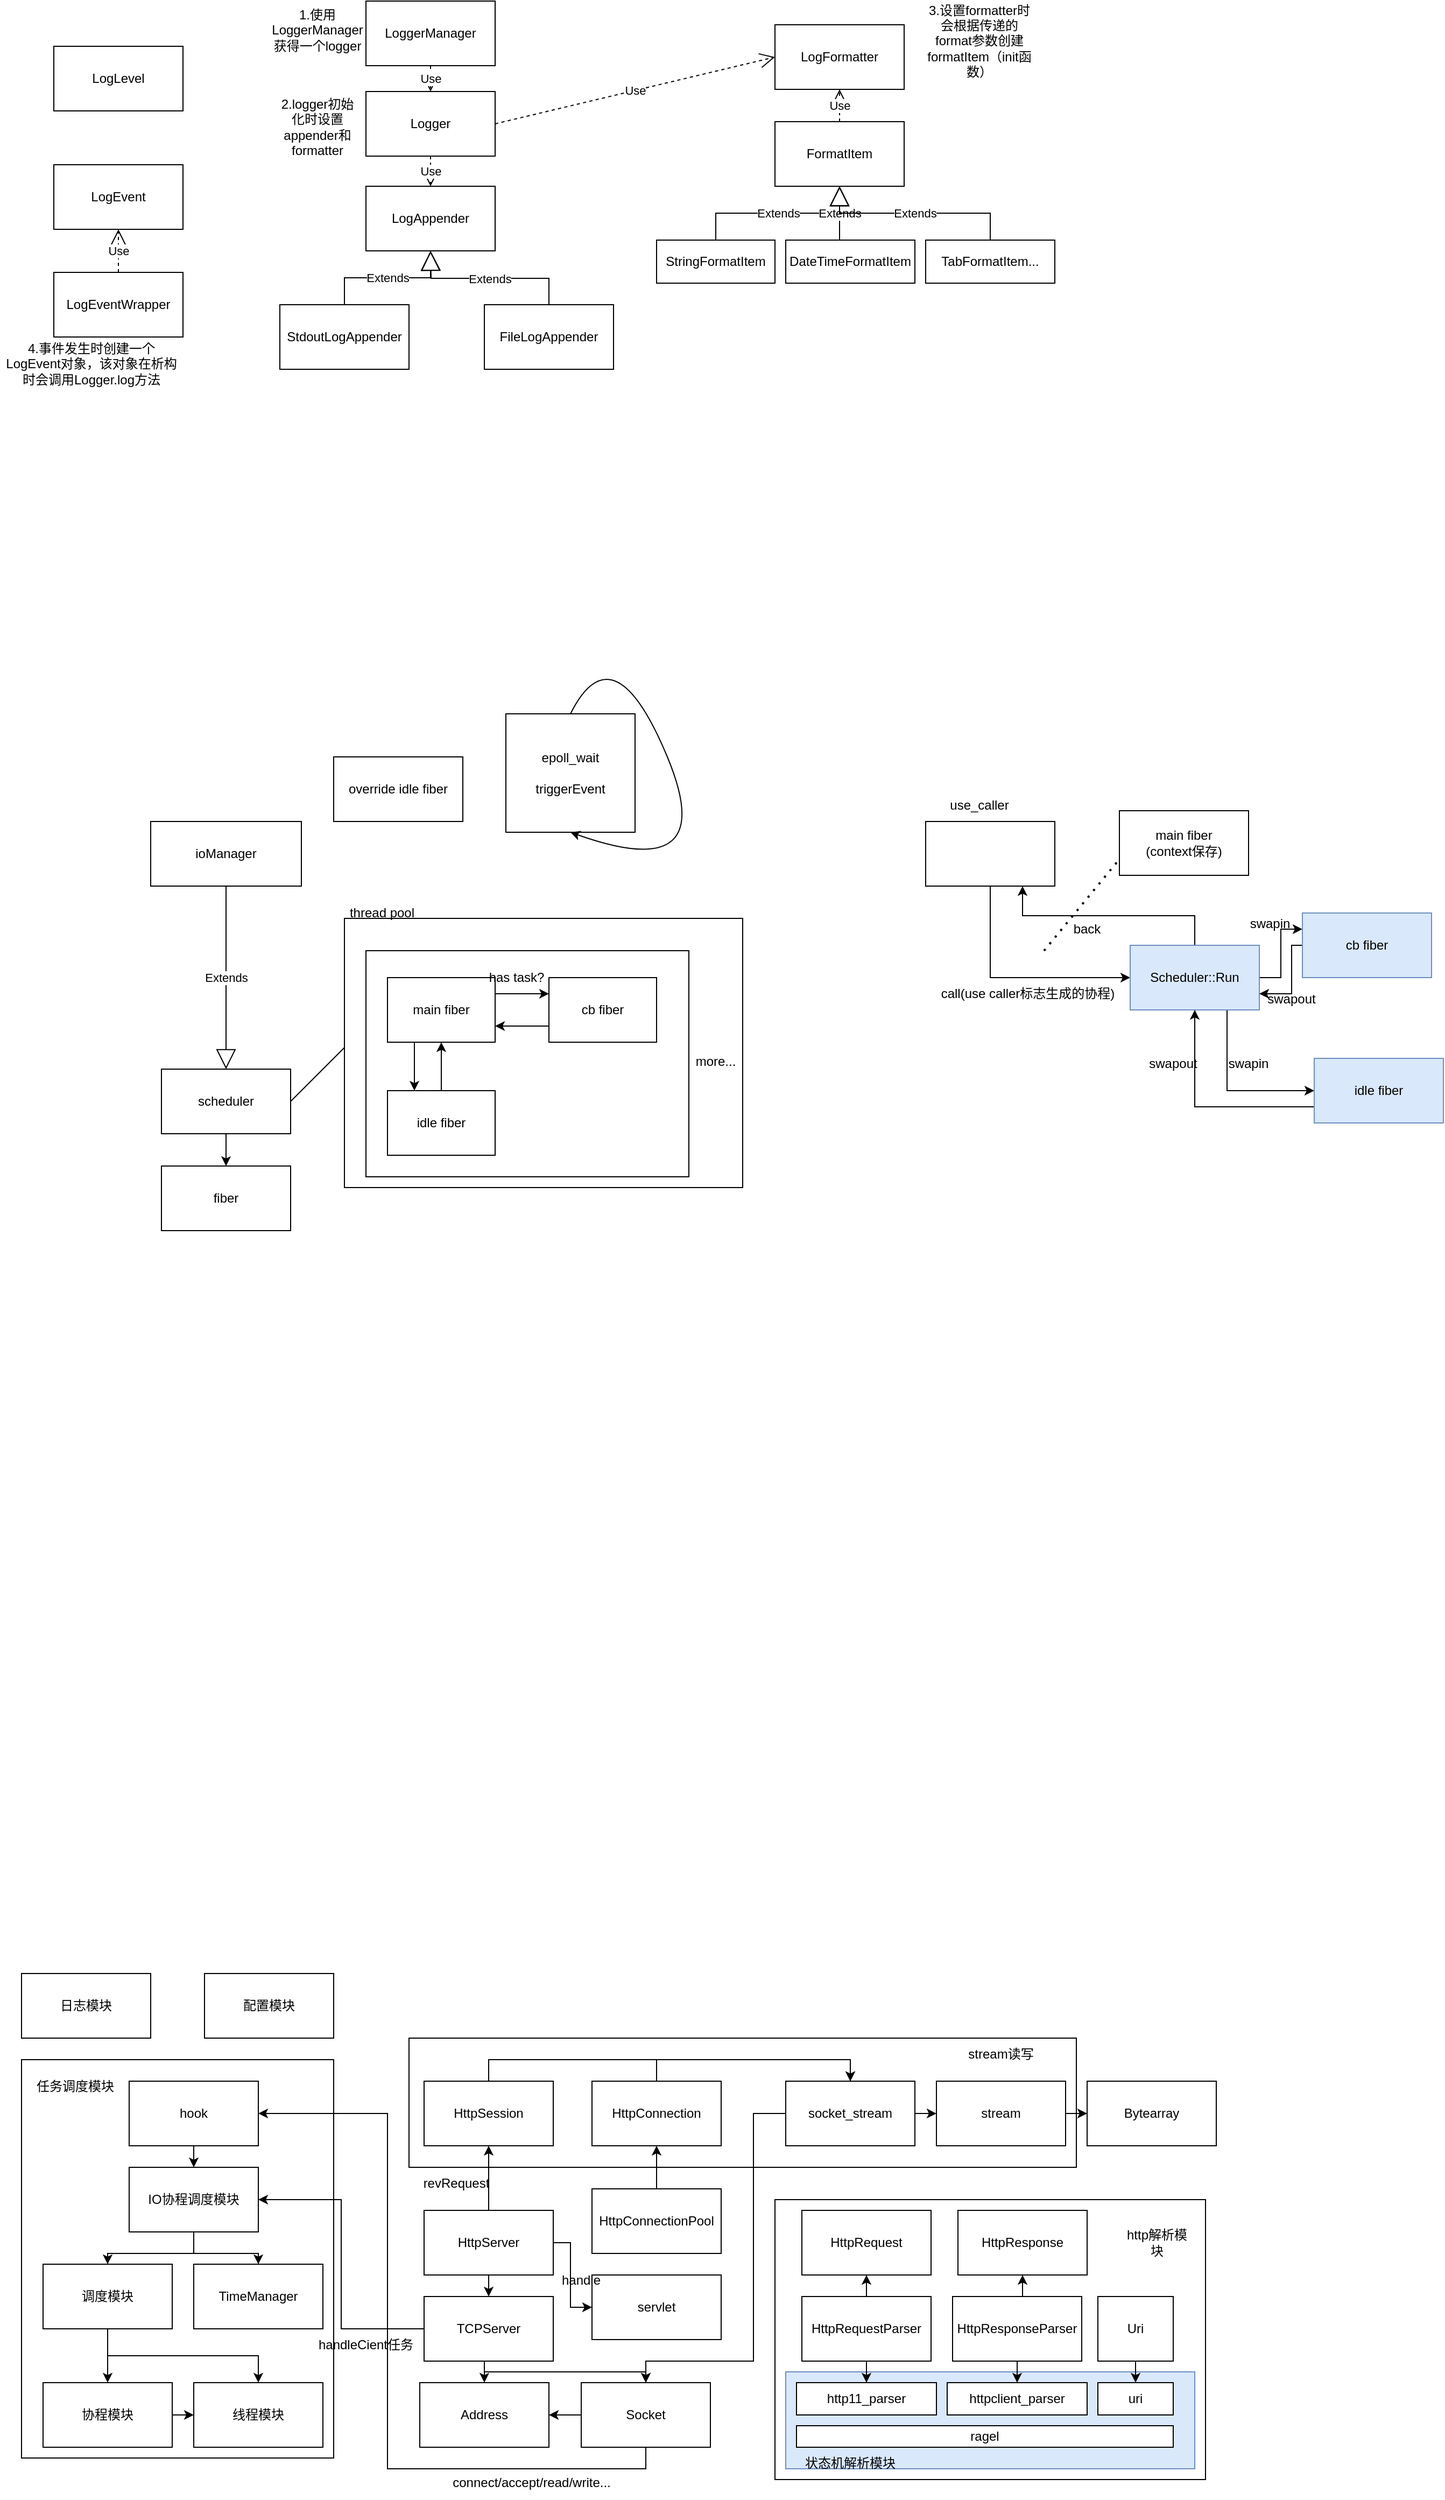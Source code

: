 <mxfile version="24.0.7" type="github">
  <diagram name="第 1 页" id="zA73b5mzPIkbRHoxlWGf">
    <mxGraphModel dx="1195" dy="643" grid="1" gridSize="10" guides="1" tooltips="1" connect="1" arrows="1" fold="1" page="1" pageScale="1" pageWidth="827" pageHeight="1169" math="0" shadow="0">
      <root>
        <mxCell id="0" />
        <mxCell id="1" parent="0" />
        <mxCell id="irQvSY6BKy0pe55uh85c-75" value="" style="rounded=0;whiteSpace=wrap;html=1;" vertex="1" parent="1">
          <mxGeometry x="400" y="1910" width="620" height="120" as="geometry" />
        </mxCell>
        <mxCell id="irQvSY6BKy0pe55uh85c-72" value="" style="rounded=0;whiteSpace=wrap;html=1;" vertex="1" parent="1">
          <mxGeometry x="740" y="2060" width="400" height="260" as="geometry" />
        </mxCell>
        <mxCell id="irQvSY6BKy0pe55uh85c-41" value="" style="rounded=0;whiteSpace=wrap;html=1;fillColor=#dae8fc;strokeColor=#6c8ebf;" vertex="1" parent="1">
          <mxGeometry x="750" y="2220" width="380" height="90" as="geometry" />
        </mxCell>
        <mxCell id="irQvSY6BKy0pe55uh85c-35" value="" style="rounded=0;whiteSpace=wrap;html=1;" vertex="1" parent="1">
          <mxGeometry x="40" y="1930" width="290" height="370" as="geometry" />
        </mxCell>
        <mxCell id="esbTOw2XiDLr5rkifYrj-1" value="LogLevel" style="rounded=0;whiteSpace=wrap;html=1;" parent="1" vertex="1">
          <mxGeometry x="70" y="60" width="120" height="60" as="geometry" />
        </mxCell>
        <mxCell id="esbTOw2XiDLr5rkifYrj-2" value="Logger" style="rounded=0;whiteSpace=wrap;html=1;" parent="1" vertex="1">
          <mxGeometry x="360" y="102" width="120" height="60" as="geometry" />
        </mxCell>
        <mxCell id="esbTOw2XiDLr5rkifYrj-3" value="LogEvent" style="rounded=0;whiteSpace=wrap;html=1;" parent="1" vertex="1">
          <mxGeometry x="70" y="170" width="120" height="60" as="geometry" />
        </mxCell>
        <mxCell id="esbTOw2XiDLr5rkifYrj-4" value="LogEventWrapper" style="rounded=0;whiteSpace=wrap;html=1;" parent="1" vertex="1">
          <mxGeometry x="70" y="270" width="120" height="60" as="geometry" />
        </mxCell>
        <mxCell id="esbTOw2XiDLr5rkifYrj-5" value="LogFormatter" style="rounded=0;whiteSpace=wrap;html=1;" parent="1" vertex="1">
          <mxGeometry x="740" y="40" width="120" height="60" as="geometry" />
        </mxCell>
        <mxCell id="esbTOw2XiDLr5rkifYrj-6" value="FormatItem" style="rounded=0;whiteSpace=wrap;html=1;" parent="1" vertex="1">
          <mxGeometry x="740" y="130" width="120" height="60" as="geometry" />
        </mxCell>
        <mxCell id="esbTOw2XiDLr5rkifYrj-7" value="LogAppender" style="rounded=0;whiteSpace=wrap;html=1;" parent="1" vertex="1">
          <mxGeometry x="360" y="190" width="120" height="60" as="geometry" />
        </mxCell>
        <mxCell id="esbTOw2XiDLr5rkifYrj-8" value="StdoutLogAppender" style="rounded=0;whiteSpace=wrap;html=1;" parent="1" vertex="1">
          <mxGeometry x="280" y="300" width="120" height="60" as="geometry" />
        </mxCell>
        <mxCell id="esbTOw2XiDLr5rkifYrj-9" value="FileLogAppender" style="rounded=0;whiteSpace=wrap;html=1;" parent="1" vertex="1">
          <mxGeometry x="470" y="300" width="120" height="60" as="geometry" />
        </mxCell>
        <mxCell id="esbTOw2XiDLr5rkifYrj-11" value="Extends" style="endArrow=block;endSize=16;endFill=0;html=1;rounded=0;entryX=0.5;entryY=1;entryDx=0;entryDy=0;exitX=0.5;exitY=0;exitDx=0;exitDy=0;edgeStyle=orthogonalEdgeStyle;" parent="1" source="esbTOw2XiDLr5rkifYrj-8" target="esbTOw2XiDLr5rkifYrj-7" edge="1">
          <mxGeometry width="160" relative="1" as="geometry">
            <mxPoint x="300" y="540" as="sourcePoint" />
            <mxPoint x="460" y="540" as="targetPoint" />
          </mxGeometry>
        </mxCell>
        <mxCell id="esbTOw2XiDLr5rkifYrj-13" value="Extends" style="endArrow=block;endSize=16;endFill=0;html=1;rounded=0;exitX=0.5;exitY=0;exitDx=0;exitDy=0;edgeStyle=orthogonalEdgeStyle;" parent="1" source="esbTOw2XiDLr5rkifYrj-9" edge="1">
          <mxGeometry width="160" relative="1" as="geometry">
            <mxPoint x="370" y="410" as="sourcePoint" />
            <mxPoint x="420" y="250" as="targetPoint" />
          </mxGeometry>
        </mxCell>
        <mxCell id="esbTOw2XiDLr5rkifYrj-14" value="LoggerManager" style="rounded=0;whiteSpace=wrap;html=1;" parent="1" vertex="1">
          <mxGeometry x="360" y="18" width="120" height="60" as="geometry" />
        </mxCell>
        <mxCell id="esbTOw2XiDLr5rkifYrj-15" value="Use" style="endArrow=open;endSize=12;dashed=1;html=1;rounded=0;entryX=0.5;entryY=0;entryDx=0;entryDy=0;exitX=0.5;exitY=1;exitDx=0;exitDy=0;" parent="1" source="esbTOw2XiDLr5rkifYrj-14" target="esbTOw2XiDLr5rkifYrj-2" edge="1">
          <mxGeometry width="160" relative="1" as="geometry">
            <mxPoint x="390" y="242" as="sourcePoint" />
            <mxPoint x="550" y="242" as="targetPoint" />
          </mxGeometry>
        </mxCell>
        <mxCell id="esbTOw2XiDLr5rkifYrj-16" value="Use" style="endArrow=open;endSize=12;dashed=1;html=1;rounded=0;entryX=0.5;entryY=1;entryDx=0;entryDy=0;exitX=0.5;exitY=0;exitDx=0;exitDy=0;" parent="1" source="esbTOw2XiDLr5rkifYrj-4" target="esbTOw2XiDLr5rkifYrj-3" edge="1">
          <mxGeometry width="160" relative="1" as="geometry">
            <mxPoint x="230" y="270" as="sourcePoint" />
            <mxPoint x="230" y="230" as="targetPoint" />
          </mxGeometry>
        </mxCell>
        <mxCell id="esbTOw2XiDLr5rkifYrj-18" value="Use" style="endArrow=open;endSize=12;dashed=1;html=1;rounded=0;entryX=0.5;entryY=1;entryDx=0;entryDy=0;exitX=0.5;exitY=0;exitDx=0;exitDy=0;" parent="1" source="esbTOw2XiDLr5rkifYrj-6" target="esbTOw2XiDLr5rkifYrj-5" edge="1">
          <mxGeometry width="160" relative="1" as="geometry">
            <mxPoint x="900" y="120" as="sourcePoint" />
            <mxPoint x="1060" y="120" as="targetPoint" />
          </mxGeometry>
        </mxCell>
        <mxCell id="esbTOw2XiDLr5rkifYrj-19" value="StringFormatItem" style="rounded=0;whiteSpace=wrap;html=1;" parent="1" vertex="1">
          <mxGeometry x="630" y="240" width="110" height="40" as="geometry" />
        </mxCell>
        <mxCell id="esbTOw2XiDLr5rkifYrj-20" value="DateTimeFormatItem" style="rounded=0;whiteSpace=wrap;html=1;" parent="1" vertex="1">
          <mxGeometry x="750" y="240" width="120" height="40" as="geometry" />
        </mxCell>
        <mxCell id="esbTOw2XiDLr5rkifYrj-21" value="TabFormatItem..." style="rounded=0;whiteSpace=wrap;html=1;" parent="1" vertex="1">
          <mxGeometry x="880" y="240" width="120" height="40" as="geometry" />
        </mxCell>
        <mxCell id="esbTOw2XiDLr5rkifYrj-22" value="Extends" style="endArrow=block;endSize=16;endFill=0;html=1;rounded=0;entryX=0.5;entryY=1;entryDx=0;entryDy=0;exitX=0.5;exitY=0;exitDx=0;exitDy=0;edgeStyle=orthogonalEdgeStyle;" parent="1" source="esbTOw2XiDLr5rkifYrj-19" target="esbTOw2XiDLr5rkifYrj-6" edge="1">
          <mxGeometry width="160" relative="1" as="geometry">
            <mxPoint x="710" y="330" as="sourcePoint" />
            <mxPoint x="870" y="330" as="targetPoint" />
          </mxGeometry>
        </mxCell>
        <mxCell id="esbTOw2XiDLr5rkifYrj-23" value="Extends" style="endArrow=block;endSize=16;endFill=0;html=1;rounded=0;entryX=0.5;entryY=1;entryDx=0;entryDy=0;" parent="1" target="esbTOw2XiDLr5rkifYrj-6" edge="1">
          <mxGeometry width="160" relative="1" as="geometry">
            <mxPoint x="800" y="240" as="sourcePoint" />
            <mxPoint x="870" y="340" as="targetPoint" />
          </mxGeometry>
        </mxCell>
        <mxCell id="esbTOw2XiDLr5rkifYrj-24" value="Extends" style="endArrow=block;endSize=16;endFill=0;html=1;rounded=0;entryX=0.5;entryY=1;entryDx=0;entryDy=0;exitX=0.5;exitY=0;exitDx=0;exitDy=0;edgeStyle=orthogonalEdgeStyle;" parent="1" source="esbTOw2XiDLr5rkifYrj-21" target="esbTOw2XiDLr5rkifYrj-6" edge="1">
          <mxGeometry width="160" relative="1" as="geometry">
            <mxPoint x="870" y="480" as="sourcePoint" />
            <mxPoint x="960" y="340" as="targetPoint" />
          </mxGeometry>
        </mxCell>
        <mxCell id="esbTOw2XiDLr5rkifYrj-27" value="Use" style="endArrow=open;endSize=12;dashed=1;html=1;rounded=0;exitX=1;exitY=0.5;exitDx=0;exitDy=0;entryX=0;entryY=0.5;entryDx=0;entryDy=0;" parent="1" source="esbTOw2XiDLr5rkifYrj-2" target="esbTOw2XiDLr5rkifYrj-5" edge="1">
          <mxGeometry width="160" relative="1" as="geometry">
            <mxPoint x="530" y="80" as="sourcePoint" />
            <mxPoint x="690" y="80" as="targetPoint" />
          </mxGeometry>
        </mxCell>
        <mxCell id="esbTOw2XiDLr5rkifYrj-28" value="Use" style="endArrow=open;endSize=12;dashed=1;html=1;rounded=0;exitX=0.5;exitY=1;exitDx=0;exitDy=0;" parent="1" source="esbTOw2XiDLr5rkifYrj-2" target="esbTOw2XiDLr5rkifYrj-7" edge="1">
          <mxGeometry width="160" relative="1" as="geometry">
            <mxPoint x="500" y="190" as="sourcePoint" />
            <mxPoint x="660" y="190" as="targetPoint" />
          </mxGeometry>
        </mxCell>
        <mxCell id="esbTOw2XiDLr5rkifYrj-29" value="1.使用LoggerManager获得一个logger" style="text;html=1;align=center;verticalAlign=middle;whiteSpace=wrap;rounded=0;" parent="1" vertex="1">
          <mxGeometry x="280" y="30" width="70" height="30" as="geometry" />
        </mxCell>
        <mxCell id="esbTOw2XiDLr5rkifYrj-30" value="2.logger初始化时设置appender和formatter" style="text;html=1;align=center;verticalAlign=middle;whiteSpace=wrap;rounded=0;" parent="1" vertex="1">
          <mxGeometry x="280" y="120" width="70" height="30" as="geometry" />
        </mxCell>
        <mxCell id="esbTOw2XiDLr5rkifYrj-31" value="3.设置formatter时会根据传递的format参数创建formatItem（init函数）" style="text;html=1;align=center;verticalAlign=middle;whiteSpace=wrap;rounded=0;" parent="1" vertex="1">
          <mxGeometry x="880" y="40" width="100" height="30" as="geometry" />
        </mxCell>
        <mxCell id="esbTOw2XiDLr5rkifYrj-32" value="4.事件发生时创建一个LogEvent对象，该对象在析构时会调用Logger.log方法" style="text;html=1;align=center;verticalAlign=middle;whiteSpace=wrap;rounded=0;" parent="1" vertex="1">
          <mxGeometry x="20" y="340" width="170" height="30" as="geometry" />
        </mxCell>
        <mxCell id="1GDPATR4PfV0PG4cupTq-1" value="fiber" style="rounded=0;whiteSpace=wrap;html=1;" parent="1" vertex="1">
          <mxGeometry x="170" y="1100" width="120" height="60" as="geometry" />
        </mxCell>
        <mxCell id="1GDPATR4PfV0PG4cupTq-4" style="edgeStyle=orthogonalEdgeStyle;rounded=0;orthogonalLoop=1;jettySize=auto;html=1;exitX=0.5;exitY=1;exitDx=0;exitDy=0;entryX=0.5;entryY=0;entryDx=0;entryDy=0;" parent="1" source="1GDPATR4PfV0PG4cupTq-2" target="1GDPATR4PfV0PG4cupTq-1" edge="1">
          <mxGeometry relative="1" as="geometry" />
        </mxCell>
        <mxCell id="1GDPATR4PfV0PG4cupTq-2" value="scheduler" style="rounded=0;whiteSpace=wrap;html=1;" parent="1" vertex="1">
          <mxGeometry x="170" y="1010" width="120" height="60" as="geometry" />
        </mxCell>
        <mxCell id="1GDPATR4PfV0PG4cupTq-3" value="" style="endArrow=none;html=1;rounded=0;" parent="1" edge="1">
          <mxGeometry width="50" height="50" relative="1" as="geometry">
            <mxPoint x="290" y="1040" as="sourcePoint" />
            <mxPoint x="340" y="990" as="targetPoint" />
          </mxGeometry>
        </mxCell>
        <mxCell id="1GDPATR4PfV0PG4cupTq-5" value="" style="rounded=0;whiteSpace=wrap;html=1;" parent="1" vertex="1">
          <mxGeometry x="340" y="870" width="370" height="250" as="geometry" />
        </mxCell>
        <mxCell id="1GDPATR4PfV0PG4cupTq-6" value="" style="rounded=0;whiteSpace=wrap;html=1;" parent="1" vertex="1">
          <mxGeometry x="360" y="900" width="300" height="210" as="geometry" />
        </mxCell>
        <mxCell id="1GDPATR4PfV0PG4cupTq-7" value="more..." style="text;html=1;align=center;verticalAlign=middle;whiteSpace=wrap;rounded=0;" parent="1" vertex="1">
          <mxGeometry x="655" y="987.5" width="60" height="30" as="geometry" />
        </mxCell>
        <mxCell id="1GDPATR4PfV0PG4cupTq-8" value="thread pool" style="text;html=1;align=center;verticalAlign=middle;whiteSpace=wrap;rounded=0;" parent="1" vertex="1">
          <mxGeometry x="330" y="850" width="90" height="30" as="geometry" />
        </mxCell>
        <mxCell id="1GDPATR4PfV0PG4cupTq-12" style="edgeStyle=orthogonalEdgeStyle;rounded=0;orthogonalLoop=1;jettySize=auto;html=1;exitX=1;exitY=0.25;exitDx=0;exitDy=0;entryX=0;entryY=0.25;entryDx=0;entryDy=0;" parent="1" source="1GDPATR4PfV0PG4cupTq-9" target="1GDPATR4PfV0PG4cupTq-11" edge="1">
          <mxGeometry relative="1" as="geometry" />
        </mxCell>
        <mxCell id="1GDPATR4PfV0PG4cupTq-14" style="edgeStyle=orthogonalEdgeStyle;rounded=0;orthogonalLoop=1;jettySize=auto;html=1;exitX=0.25;exitY=1;exitDx=0;exitDy=0;entryX=0.25;entryY=0;entryDx=0;entryDy=0;" parent="1" source="1GDPATR4PfV0PG4cupTq-9" target="1GDPATR4PfV0PG4cupTq-10" edge="1">
          <mxGeometry relative="1" as="geometry" />
        </mxCell>
        <mxCell id="1GDPATR4PfV0PG4cupTq-9" value="main fiber" style="rounded=0;whiteSpace=wrap;html=1;" parent="1" vertex="1">
          <mxGeometry x="380" y="925" width="100" height="60" as="geometry" />
        </mxCell>
        <mxCell id="1GDPATR4PfV0PG4cupTq-15" style="edgeStyle=orthogonalEdgeStyle;rounded=0;orthogonalLoop=1;jettySize=auto;html=1;exitX=0.5;exitY=0;exitDx=0;exitDy=0;entryX=0.5;entryY=1;entryDx=0;entryDy=0;" parent="1" source="1GDPATR4PfV0PG4cupTq-10" target="1GDPATR4PfV0PG4cupTq-9" edge="1">
          <mxGeometry relative="1" as="geometry" />
        </mxCell>
        <mxCell id="1GDPATR4PfV0PG4cupTq-10" value="idle fiber" style="rounded=0;whiteSpace=wrap;html=1;" parent="1" vertex="1">
          <mxGeometry x="380" y="1030" width="100" height="60" as="geometry" />
        </mxCell>
        <mxCell id="1GDPATR4PfV0PG4cupTq-13" style="edgeStyle=orthogonalEdgeStyle;rounded=0;orthogonalLoop=1;jettySize=auto;html=1;exitX=0;exitY=0.75;exitDx=0;exitDy=0;entryX=1;entryY=0.75;entryDx=0;entryDy=0;" parent="1" source="1GDPATR4PfV0PG4cupTq-11" target="1GDPATR4PfV0PG4cupTq-9" edge="1">
          <mxGeometry relative="1" as="geometry" />
        </mxCell>
        <mxCell id="1GDPATR4PfV0PG4cupTq-11" value="cb fiber" style="rounded=0;whiteSpace=wrap;html=1;" parent="1" vertex="1">
          <mxGeometry x="530" y="925" width="100" height="60" as="geometry" />
        </mxCell>
        <mxCell id="1GDPATR4PfV0PG4cupTq-16" value="has task?" style="text;html=1;align=center;verticalAlign=middle;whiteSpace=wrap;rounded=0;" parent="1" vertex="1">
          <mxGeometry x="470" y="910" width="60" height="30" as="geometry" />
        </mxCell>
        <mxCell id="1GDPATR4PfV0PG4cupTq-17" value="override idle fiber" style="rounded=0;whiteSpace=wrap;html=1;" parent="1" vertex="1">
          <mxGeometry x="330" y="720" width="120" height="60" as="geometry" />
        </mxCell>
        <mxCell id="1GDPATR4PfV0PG4cupTq-18" value="ioManager" style="rounded=0;whiteSpace=wrap;html=1;" parent="1" vertex="1">
          <mxGeometry x="160" y="780" width="140" height="60" as="geometry" />
        </mxCell>
        <mxCell id="1GDPATR4PfV0PG4cupTq-19" value="Extends" style="endArrow=block;endSize=16;endFill=0;html=1;rounded=0;entryX=0.5;entryY=0;entryDx=0;entryDy=0;exitX=0.5;exitY=1;exitDx=0;exitDy=0;" parent="1" source="1GDPATR4PfV0PG4cupTq-18" target="1GDPATR4PfV0PG4cupTq-2" edge="1">
          <mxGeometry width="160" relative="1" as="geometry">
            <mxPoint x="160" y="920" as="sourcePoint" />
            <mxPoint x="320" y="920" as="targetPoint" />
          </mxGeometry>
        </mxCell>
        <mxCell id="1GDPATR4PfV0PG4cupTq-20" value="epoll_wait&lt;div&gt;&lt;br&gt;&lt;div&gt;triggerEvent&lt;/div&gt;&lt;/div&gt;" style="rounded=0;whiteSpace=wrap;html=1;" parent="1" vertex="1">
          <mxGeometry x="490" y="680" width="120" height="110" as="geometry" />
        </mxCell>
        <mxCell id="1GDPATR4PfV0PG4cupTq-21" value="" style="curved=1;endArrow=classic;html=1;rounded=0;exitX=0.5;exitY=0;exitDx=0;exitDy=0;entryX=0.5;entryY=1;entryDx=0;entryDy=0;" parent="1" source="1GDPATR4PfV0PG4cupTq-20" target="1GDPATR4PfV0PG4cupTq-20" edge="1">
          <mxGeometry width="50" height="50" relative="1" as="geometry">
            <mxPoint x="610" y="660" as="sourcePoint" />
            <mxPoint x="660" y="610" as="targetPoint" />
            <Array as="points">
              <mxPoint x="590" y="600" />
              <mxPoint x="690" y="840" />
            </Array>
          </mxGeometry>
        </mxCell>
        <mxCell id="1GDPATR4PfV0PG4cupTq-32" style="edgeStyle=orthogonalEdgeStyle;rounded=0;orthogonalLoop=1;jettySize=auto;html=1;exitX=0.5;exitY=1;exitDx=0;exitDy=0;entryX=0;entryY=0.5;entryDx=0;entryDy=0;" parent="1" source="1GDPATR4PfV0PG4cupTq-22" target="1GDPATR4PfV0PG4cupTq-25" edge="1">
          <mxGeometry relative="1" as="geometry" />
        </mxCell>
        <mxCell id="1GDPATR4PfV0PG4cupTq-22" value="" style="rounded=0;whiteSpace=wrap;html=1;" parent="1" vertex="1">
          <mxGeometry x="880" y="780" width="120" height="60" as="geometry" />
        </mxCell>
        <mxCell id="1GDPATR4PfV0PG4cupTq-23" value="use_caller" style="text;html=1;align=center;verticalAlign=middle;whiteSpace=wrap;rounded=0;" parent="1" vertex="1">
          <mxGeometry x="900" y="750" width="60" height="30" as="geometry" />
        </mxCell>
        <mxCell id="1GDPATR4PfV0PG4cupTq-33" style="edgeStyle=orthogonalEdgeStyle;rounded=0;orthogonalLoop=1;jettySize=auto;html=1;exitX=0.5;exitY=0;exitDx=0;exitDy=0;entryX=0.75;entryY=1;entryDx=0;entryDy=0;" parent="1" source="1GDPATR4PfV0PG4cupTq-25" target="1GDPATR4PfV0PG4cupTq-22" edge="1">
          <mxGeometry relative="1" as="geometry" />
        </mxCell>
        <mxCell id="1GDPATR4PfV0PG4cupTq-36" style="edgeStyle=orthogonalEdgeStyle;rounded=0;orthogonalLoop=1;jettySize=auto;html=1;exitX=1;exitY=0.5;exitDx=0;exitDy=0;entryX=0;entryY=0.25;entryDx=0;entryDy=0;" parent="1" source="1GDPATR4PfV0PG4cupTq-25" target="1GDPATR4PfV0PG4cupTq-27" edge="1">
          <mxGeometry relative="1" as="geometry" />
        </mxCell>
        <mxCell id="1GDPATR4PfV0PG4cupTq-40" style="edgeStyle=orthogonalEdgeStyle;rounded=0;orthogonalLoop=1;jettySize=auto;html=1;exitX=0.75;exitY=1;exitDx=0;exitDy=0;entryX=0;entryY=0.5;entryDx=0;entryDy=0;" parent="1" source="1GDPATR4PfV0PG4cupTq-25" target="1GDPATR4PfV0PG4cupTq-26" edge="1">
          <mxGeometry relative="1" as="geometry" />
        </mxCell>
        <mxCell id="1GDPATR4PfV0PG4cupTq-25" value="Scheduler::Run" style="rounded=0;whiteSpace=wrap;html=1;fillColor=#dae8fc;strokeColor=#6c8ebf;" parent="1" vertex="1">
          <mxGeometry x="1070" y="895" width="120" height="60" as="geometry" />
        </mxCell>
        <mxCell id="1GDPATR4PfV0PG4cupTq-41" style="edgeStyle=orthogonalEdgeStyle;rounded=0;orthogonalLoop=1;jettySize=auto;html=1;exitX=0;exitY=0.75;exitDx=0;exitDy=0;entryX=0.5;entryY=1;entryDx=0;entryDy=0;" parent="1" source="1GDPATR4PfV0PG4cupTq-26" target="1GDPATR4PfV0PG4cupTq-25" edge="1">
          <mxGeometry relative="1" as="geometry" />
        </mxCell>
        <mxCell id="1GDPATR4PfV0PG4cupTq-26" value="idle fiber" style="rounded=0;whiteSpace=wrap;html=1;fillColor=#dae8fc;strokeColor=#6c8ebf;" parent="1" vertex="1">
          <mxGeometry x="1241" y="1000" width="120" height="60" as="geometry" />
        </mxCell>
        <mxCell id="1GDPATR4PfV0PG4cupTq-37" style="edgeStyle=orthogonalEdgeStyle;rounded=0;orthogonalLoop=1;jettySize=auto;html=1;exitX=0;exitY=0.5;exitDx=0;exitDy=0;entryX=1;entryY=0.75;entryDx=0;entryDy=0;" parent="1" source="1GDPATR4PfV0PG4cupTq-27" target="1GDPATR4PfV0PG4cupTq-25" edge="1">
          <mxGeometry relative="1" as="geometry">
            <Array as="points">
              <mxPoint x="1220" y="895" />
              <mxPoint x="1220" y="940" />
            </Array>
          </mxGeometry>
        </mxCell>
        <mxCell id="1GDPATR4PfV0PG4cupTq-27" value="cb fiber" style="rounded=0;whiteSpace=wrap;html=1;fillColor=#dae8fc;strokeColor=#6c8ebf;" parent="1" vertex="1">
          <mxGeometry x="1230" y="865" width="120" height="60" as="geometry" />
        </mxCell>
        <mxCell id="1GDPATR4PfV0PG4cupTq-34" value="call(use caller标志生成的协程)" style="text;html=1;align=center;verticalAlign=middle;whiteSpace=wrap;rounded=0;" parent="1" vertex="1">
          <mxGeometry x="890" y="925" width="170" height="30" as="geometry" />
        </mxCell>
        <mxCell id="1GDPATR4PfV0PG4cupTq-35" value="back" style="text;html=1;align=center;verticalAlign=middle;whiteSpace=wrap;rounded=0;" parent="1" vertex="1">
          <mxGeometry x="1000" y="865" width="60" height="30" as="geometry" />
        </mxCell>
        <mxCell id="1GDPATR4PfV0PG4cupTq-38" value="swapin" style="text;html=1;align=center;verticalAlign=middle;whiteSpace=wrap;rounded=0;" parent="1" vertex="1">
          <mxGeometry x="1170" y="860" width="60" height="30" as="geometry" />
        </mxCell>
        <mxCell id="1GDPATR4PfV0PG4cupTq-39" value="swapout" style="text;html=1;align=center;verticalAlign=middle;whiteSpace=wrap;rounded=0;" parent="1" vertex="1">
          <mxGeometry x="1190" y="930" width="60" height="30" as="geometry" />
        </mxCell>
        <mxCell id="1GDPATR4PfV0PG4cupTq-42" value="swapin" style="text;html=1;align=center;verticalAlign=middle;whiteSpace=wrap;rounded=0;" parent="1" vertex="1">
          <mxGeometry x="1150" y="990" width="60" height="30" as="geometry" />
        </mxCell>
        <mxCell id="1GDPATR4PfV0PG4cupTq-43" value="swapout" style="text;html=1;align=center;verticalAlign=middle;whiteSpace=wrap;rounded=0;" parent="1" vertex="1">
          <mxGeometry x="1080" y="990" width="60" height="30" as="geometry" />
        </mxCell>
        <mxCell id="1GDPATR4PfV0PG4cupTq-48" value="main fiber&lt;div&gt;(context保存)&lt;/div&gt;" style="rounded=0;whiteSpace=wrap;html=1;" parent="1" vertex="1">
          <mxGeometry x="1060" y="770" width="120" height="60" as="geometry" />
        </mxCell>
        <mxCell id="1GDPATR4PfV0PG4cupTq-49" value="" style="endArrow=none;dashed=1;html=1;dashPattern=1 3;strokeWidth=2;rounded=0;entryX=0;entryY=0.75;entryDx=0;entryDy=0;" parent="1" target="1GDPATR4PfV0PG4cupTq-48" edge="1">
          <mxGeometry width="50" height="50" relative="1" as="geometry">
            <mxPoint x="990" y="900" as="sourcePoint" />
            <mxPoint x="1040" y="850" as="targetPoint" />
          </mxGeometry>
        </mxCell>
        <mxCell id="irQvSY6BKy0pe55uh85c-1" value="日志模块" style="rounded=0;whiteSpace=wrap;html=1;" vertex="1" parent="1">
          <mxGeometry x="40" y="1850" width="120" height="60" as="geometry" />
        </mxCell>
        <mxCell id="irQvSY6BKy0pe55uh85c-2" value="配置模块" style="rounded=0;whiteSpace=wrap;html=1;" vertex="1" parent="1">
          <mxGeometry x="210" y="1850" width="120" height="60" as="geometry" />
        </mxCell>
        <mxCell id="irQvSY6BKy0pe55uh85c-3" value="线程模块" style="rounded=0;whiteSpace=wrap;html=1;" vertex="1" parent="1">
          <mxGeometry x="200" y="2230" width="120" height="60" as="geometry" />
        </mxCell>
        <mxCell id="irQvSY6BKy0pe55uh85c-28" style="edgeStyle=orthogonalEdgeStyle;rounded=0;orthogonalLoop=1;jettySize=auto;html=1;exitX=1;exitY=0.5;exitDx=0;exitDy=0;entryX=0;entryY=0.5;entryDx=0;entryDy=0;" edge="1" parent="1" source="irQvSY6BKy0pe55uh85c-4" target="irQvSY6BKy0pe55uh85c-3">
          <mxGeometry relative="1" as="geometry" />
        </mxCell>
        <mxCell id="irQvSY6BKy0pe55uh85c-4" value="协程模块" style="rounded=0;whiteSpace=wrap;html=1;" vertex="1" parent="1">
          <mxGeometry x="60" y="2230" width="120" height="60" as="geometry" />
        </mxCell>
        <mxCell id="irQvSY6BKy0pe55uh85c-29" style="edgeStyle=orthogonalEdgeStyle;rounded=0;orthogonalLoop=1;jettySize=auto;html=1;exitX=0.5;exitY=1;exitDx=0;exitDy=0;entryX=0.5;entryY=0;entryDx=0;entryDy=0;" edge="1" parent="1" source="irQvSY6BKy0pe55uh85c-5" target="irQvSY6BKy0pe55uh85c-4">
          <mxGeometry relative="1" as="geometry" />
        </mxCell>
        <mxCell id="irQvSY6BKy0pe55uh85c-31" style="edgeStyle=orthogonalEdgeStyle;rounded=0;orthogonalLoop=1;jettySize=auto;html=1;exitX=0.5;exitY=1;exitDx=0;exitDy=0;entryX=0.5;entryY=0;entryDx=0;entryDy=0;" edge="1" parent="1" source="irQvSY6BKy0pe55uh85c-5" target="irQvSY6BKy0pe55uh85c-3">
          <mxGeometry relative="1" as="geometry" />
        </mxCell>
        <mxCell id="irQvSY6BKy0pe55uh85c-5" value="调度模块" style="rounded=0;whiteSpace=wrap;html=1;" vertex="1" parent="1">
          <mxGeometry x="60" y="2120" width="120" height="60" as="geometry" />
        </mxCell>
        <mxCell id="irQvSY6BKy0pe55uh85c-32" style="edgeStyle=orthogonalEdgeStyle;rounded=0;orthogonalLoop=1;jettySize=auto;html=1;exitX=0.5;exitY=1;exitDx=0;exitDy=0;entryX=0.5;entryY=0;entryDx=0;entryDy=0;" edge="1" parent="1" source="irQvSY6BKy0pe55uh85c-6" target="irQvSY6BKy0pe55uh85c-5">
          <mxGeometry relative="1" as="geometry" />
        </mxCell>
        <mxCell id="irQvSY6BKy0pe55uh85c-33" style="edgeStyle=orthogonalEdgeStyle;rounded=0;orthogonalLoop=1;jettySize=auto;html=1;exitX=0.5;exitY=1;exitDx=0;exitDy=0;entryX=0.5;entryY=0;entryDx=0;entryDy=0;" edge="1" parent="1" source="irQvSY6BKy0pe55uh85c-6" target="irQvSY6BKy0pe55uh85c-26">
          <mxGeometry relative="1" as="geometry" />
        </mxCell>
        <mxCell id="irQvSY6BKy0pe55uh85c-6" value="IO协程调度模块" style="rounded=0;whiteSpace=wrap;html=1;" vertex="1" parent="1">
          <mxGeometry x="140" y="2030" width="120" height="60" as="geometry" />
        </mxCell>
        <mxCell id="irQvSY6BKy0pe55uh85c-8" value="Address" style="rounded=0;whiteSpace=wrap;html=1;" vertex="1" parent="1">
          <mxGeometry x="410" y="2230" width="120" height="60" as="geometry" />
        </mxCell>
        <mxCell id="irQvSY6BKy0pe55uh85c-54" style="edgeStyle=orthogonalEdgeStyle;rounded=0;orthogonalLoop=1;jettySize=auto;html=1;exitX=0;exitY=0.5;exitDx=0;exitDy=0;entryX=1;entryY=0.5;entryDx=0;entryDy=0;" edge="1" parent="1" source="irQvSY6BKy0pe55uh85c-9" target="irQvSY6BKy0pe55uh85c-8">
          <mxGeometry relative="1" as="geometry" />
        </mxCell>
        <mxCell id="irQvSY6BKy0pe55uh85c-59" style="edgeStyle=orthogonalEdgeStyle;rounded=0;orthogonalLoop=1;jettySize=auto;html=1;exitX=0.5;exitY=1;exitDx=0;exitDy=0;entryX=1;entryY=0.5;entryDx=0;entryDy=0;" edge="1" parent="1" source="irQvSY6BKy0pe55uh85c-9" target="irQvSY6BKy0pe55uh85c-27">
          <mxGeometry relative="1" as="geometry">
            <Array as="points">
              <mxPoint x="620" y="2310" />
              <mxPoint x="380" y="2310" />
              <mxPoint x="380" y="1980" />
            </Array>
          </mxGeometry>
        </mxCell>
        <mxCell id="irQvSY6BKy0pe55uh85c-9" value="Socket" style="rounded=0;whiteSpace=wrap;html=1;" vertex="1" parent="1">
          <mxGeometry x="560" y="2230" width="120" height="60" as="geometry" />
        </mxCell>
        <mxCell id="irQvSY6BKy0pe55uh85c-53" style="edgeStyle=orthogonalEdgeStyle;rounded=0;orthogonalLoop=1;jettySize=auto;html=1;exitX=0.5;exitY=1;exitDx=0;exitDy=0;entryX=0.5;entryY=0;entryDx=0;entryDy=0;" edge="1" parent="1" source="irQvSY6BKy0pe55uh85c-10" target="irQvSY6BKy0pe55uh85c-9">
          <mxGeometry relative="1" as="geometry">
            <Array as="points">
              <mxPoint x="470" y="2210" />
              <mxPoint x="470" y="2220" />
              <mxPoint x="620" y="2220" />
            </Array>
          </mxGeometry>
        </mxCell>
        <mxCell id="irQvSY6BKy0pe55uh85c-62" style="edgeStyle=orthogonalEdgeStyle;rounded=0;orthogonalLoop=1;jettySize=auto;html=1;exitX=0;exitY=0.5;exitDx=0;exitDy=0;entryX=1;entryY=0.5;entryDx=0;entryDy=0;" edge="1" parent="1" source="irQvSY6BKy0pe55uh85c-10" target="irQvSY6BKy0pe55uh85c-6">
          <mxGeometry relative="1" as="geometry" />
        </mxCell>
        <mxCell id="irQvSY6BKy0pe55uh85c-63" style="edgeStyle=orthogonalEdgeStyle;rounded=0;orthogonalLoop=1;jettySize=auto;html=1;exitX=0.5;exitY=1;exitDx=0;exitDy=0;entryX=0.5;entryY=0;entryDx=0;entryDy=0;" edge="1" parent="1" source="irQvSY6BKy0pe55uh85c-10" target="irQvSY6BKy0pe55uh85c-8">
          <mxGeometry relative="1" as="geometry" />
        </mxCell>
        <mxCell id="irQvSY6BKy0pe55uh85c-10" value="TCPServer" style="rounded=0;whiteSpace=wrap;html=1;" vertex="1" parent="1">
          <mxGeometry x="414" y="2150" width="120" height="60" as="geometry" />
        </mxCell>
        <mxCell id="irQvSY6BKy0pe55uh85c-55" style="edgeStyle=orthogonalEdgeStyle;rounded=0;orthogonalLoop=1;jettySize=auto;html=1;exitX=0.5;exitY=1;exitDx=0;exitDy=0;entryX=0.5;entryY=0;entryDx=0;entryDy=0;" edge="1" parent="1" source="irQvSY6BKy0pe55uh85c-11" target="irQvSY6BKy0pe55uh85c-10">
          <mxGeometry relative="1" as="geometry" />
        </mxCell>
        <mxCell id="irQvSY6BKy0pe55uh85c-69" style="edgeStyle=orthogonalEdgeStyle;rounded=0;orthogonalLoop=1;jettySize=auto;html=1;exitX=0.5;exitY=0;exitDx=0;exitDy=0;entryX=0.5;entryY=1;entryDx=0;entryDy=0;" edge="1" parent="1" source="irQvSY6BKy0pe55uh85c-11" target="irQvSY6BKy0pe55uh85c-14">
          <mxGeometry relative="1" as="geometry" />
        </mxCell>
        <mxCell id="irQvSY6BKy0pe55uh85c-80" style="edgeStyle=orthogonalEdgeStyle;rounded=0;orthogonalLoop=1;jettySize=auto;html=1;exitX=1;exitY=0.5;exitDx=0;exitDy=0;entryX=0;entryY=0.5;entryDx=0;entryDy=0;" edge="1" parent="1" source="irQvSY6BKy0pe55uh85c-11" target="irQvSY6BKy0pe55uh85c-79">
          <mxGeometry relative="1" as="geometry">
            <Array as="points">
              <mxPoint x="550" y="2100" />
              <mxPoint x="550" y="2160" />
            </Array>
          </mxGeometry>
        </mxCell>
        <mxCell id="irQvSY6BKy0pe55uh85c-11" value="HttpServer" style="rounded=0;whiteSpace=wrap;html=1;" vertex="1" parent="1">
          <mxGeometry x="414" y="2070" width="120" height="60" as="geometry" />
        </mxCell>
        <mxCell id="irQvSY6BKy0pe55uh85c-60" style="edgeStyle=orthogonalEdgeStyle;rounded=0;orthogonalLoop=1;jettySize=auto;html=1;exitX=0.5;exitY=0;exitDx=0;exitDy=0;entryX=0.5;entryY=0;entryDx=0;entryDy=0;" edge="1" parent="1" source="irQvSY6BKy0pe55uh85c-14" target="irQvSY6BKy0pe55uh85c-21">
          <mxGeometry relative="1" as="geometry" />
        </mxCell>
        <mxCell id="irQvSY6BKy0pe55uh85c-14" value="HttpSession" style="rounded=0;whiteSpace=wrap;html=1;" vertex="1" parent="1">
          <mxGeometry x="414" y="1950" width="120" height="60" as="geometry" />
        </mxCell>
        <mxCell id="irQvSY6BKy0pe55uh85c-77" style="edgeStyle=orthogonalEdgeStyle;rounded=0;orthogonalLoop=1;jettySize=auto;html=1;exitX=0.5;exitY=0;exitDx=0;exitDy=0;entryX=0.5;entryY=1;entryDx=0;entryDy=0;" edge="1" parent="1" source="irQvSY6BKy0pe55uh85c-15" target="irQvSY6BKy0pe55uh85c-16">
          <mxGeometry relative="1" as="geometry" />
        </mxCell>
        <mxCell id="irQvSY6BKy0pe55uh85c-15" value="HttpConnectionPool" style="rounded=0;whiteSpace=wrap;html=1;" vertex="1" parent="1">
          <mxGeometry x="570" y="2050" width="120" height="60" as="geometry" />
        </mxCell>
        <mxCell id="irQvSY6BKy0pe55uh85c-61" style="edgeStyle=orthogonalEdgeStyle;rounded=0;orthogonalLoop=1;jettySize=auto;html=1;exitX=0.5;exitY=0;exitDx=0;exitDy=0;entryX=0.5;entryY=0;entryDx=0;entryDy=0;" edge="1" parent="1" source="irQvSY6BKy0pe55uh85c-16" target="irQvSY6BKy0pe55uh85c-21">
          <mxGeometry relative="1" as="geometry" />
        </mxCell>
        <mxCell id="irQvSY6BKy0pe55uh85c-16" value="HttpConnection" style="rounded=0;whiteSpace=wrap;html=1;" vertex="1" parent="1">
          <mxGeometry x="570" y="1950" width="120" height="60" as="geometry" />
        </mxCell>
        <mxCell id="irQvSY6BKy0pe55uh85c-42" style="edgeStyle=orthogonalEdgeStyle;rounded=0;orthogonalLoop=1;jettySize=auto;html=1;exitX=0.5;exitY=1;exitDx=0;exitDy=0;" edge="1" parent="1" source="irQvSY6BKy0pe55uh85c-17" target="irQvSY6BKy0pe55uh85c-39">
          <mxGeometry relative="1" as="geometry" />
        </mxCell>
        <mxCell id="irQvSY6BKy0pe55uh85c-49" style="edgeStyle=orthogonalEdgeStyle;rounded=0;orthogonalLoop=1;jettySize=auto;html=1;exitX=0.5;exitY=0;exitDx=0;exitDy=0;entryX=0.5;entryY=1;entryDx=0;entryDy=0;" edge="1" parent="1" source="irQvSY6BKy0pe55uh85c-17" target="irQvSY6BKy0pe55uh85c-19">
          <mxGeometry relative="1" as="geometry" />
        </mxCell>
        <mxCell id="irQvSY6BKy0pe55uh85c-17" value="HttpRequestParser" style="rounded=0;whiteSpace=wrap;html=1;" vertex="1" parent="1">
          <mxGeometry x="765" y="2150" width="120" height="60" as="geometry" />
        </mxCell>
        <mxCell id="irQvSY6BKy0pe55uh85c-43" style="edgeStyle=orthogonalEdgeStyle;rounded=0;orthogonalLoop=1;jettySize=auto;html=1;exitX=0.5;exitY=1;exitDx=0;exitDy=0;entryX=0.5;entryY=0;entryDx=0;entryDy=0;" edge="1" parent="1" source="irQvSY6BKy0pe55uh85c-18" target="irQvSY6BKy0pe55uh85c-40">
          <mxGeometry relative="1" as="geometry" />
        </mxCell>
        <mxCell id="irQvSY6BKy0pe55uh85c-51" style="edgeStyle=orthogonalEdgeStyle;rounded=0;orthogonalLoop=1;jettySize=auto;html=1;exitX=0.5;exitY=0;exitDx=0;exitDy=0;entryX=0.5;entryY=1;entryDx=0;entryDy=0;" edge="1" parent="1" source="irQvSY6BKy0pe55uh85c-18" target="irQvSY6BKy0pe55uh85c-20">
          <mxGeometry relative="1" as="geometry" />
        </mxCell>
        <mxCell id="irQvSY6BKy0pe55uh85c-18" value="HttpResponseParser" style="rounded=0;whiteSpace=wrap;html=1;" vertex="1" parent="1">
          <mxGeometry x="905" y="2150" width="120" height="60" as="geometry" />
        </mxCell>
        <mxCell id="irQvSY6BKy0pe55uh85c-19" value="HttpRequest" style="rounded=0;whiteSpace=wrap;html=1;" vertex="1" parent="1">
          <mxGeometry x="765" y="2070" width="120" height="60" as="geometry" />
        </mxCell>
        <mxCell id="irQvSY6BKy0pe55uh85c-20" value="HttpResponse" style="rounded=0;whiteSpace=wrap;html=1;" vertex="1" parent="1">
          <mxGeometry x="910" y="2070" width="120" height="60" as="geometry" />
        </mxCell>
        <mxCell id="irQvSY6BKy0pe55uh85c-57" style="edgeStyle=orthogonalEdgeStyle;rounded=0;orthogonalLoop=1;jettySize=auto;html=1;exitX=1;exitY=0.5;exitDx=0;exitDy=0;entryX=0;entryY=0.5;entryDx=0;entryDy=0;" edge="1" parent="1" source="irQvSY6BKy0pe55uh85c-21" target="irQvSY6BKy0pe55uh85c-22">
          <mxGeometry relative="1" as="geometry" />
        </mxCell>
        <mxCell id="irQvSY6BKy0pe55uh85c-58" style="edgeStyle=orthogonalEdgeStyle;rounded=0;orthogonalLoop=1;jettySize=auto;html=1;exitX=0;exitY=0.5;exitDx=0;exitDy=0;" edge="1" parent="1" source="irQvSY6BKy0pe55uh85c-21" target="irQvSY6BKy0pe55uh85c-9">
          <mxGeometry relative="1" as="geometry">
            <Array as="points">
              <mxPoint x="720" y="1980" />
              <mxPoint x="720" y="2210" />
              <mxPoint x="620" y="2210" />
            </Array>
          </mxGeometry>
        </mxCell>
        <mxCell id="irQvSY6BKy0pe55uh85c-21" value="socket_stream" style="rounded=0;whiteSpace=wrap;html=1;" vertex="1" parent="1">
          <mxGeometry x="750" y="1950" width="120" height="60" as="geometry" />
        </mxCell>
        <mxCell id="irQvSY6BKy0pe55uh85c-56" style="edgeStyle=orthogonalEdgeStyle;rounded=0;orthogonalLoop=1;jettySize=auto;html=1;exitX=1;exitY=0.5;exitDx=0;exitDy=0;" edge="1" parent="1" source="irQvSY6BKy0pe55uh85c-22" target="irQvSY6BKy0pe55uh85c-23">
          <mxGeometry relative="1" as="geometry" />
        </mxCell>
        <mxCell id="irQvSY6BKy0pe55uh85c-22" value="stream" style="rounded=0;whiteSpace=wrap;html=1;" vertex="1" parent="1">
          <mxGeometry x="890" y="1950" width="120" height="60" as="geometry" />
        </mxCell>
        <mxCell id="irQvSY6BKy0pe55uh85c-23" value="Bytearray" style="rounded=0;whiteSpace=wrap;html=1;" vertex="1" parent="1">
          <mxGeometry x="1030" y="1950" width="120" height="60" as="geometry" />
        </mxCell>
        <mxCell id="irQvSY6BKy0pe55uh85c-26" value="TimeManager" style="rounded=0;whiteSpace=wrap;html=1;" vertex="1" parent="1">
          <mxGeometry x="200" y="2120" width="120" height="60" as="geometry" />
        </mxCell>
        <mxCell id="irQvSY6BKy0pe55uh85c-34" style="edgeStyle=orthogonalEdgeStyle;rounded=0;orthogonalLoop=1;jettySize=auto;html=1;exitX=0.5;exitY=1;exitDx=0;exitDy=0;entryX=0.5;entryY=0;entryDx=0;entryDy=0;" edge="1" parent="1" source="irQvSY6BKy0pe55uh85c-27" target="irQvSY6BKy0pe55uh85c-6">
          <mxGeometry relative="1" as="geometry" />
        </mxCell>
        <mxCell id="irQvSY6BKy0pe55uh85c-27" value="hook" style="rounded=0;whiteSpace=wrap;html=1;" vertex="1" parent="1">
          <mxGeometry x="140" y="1950" width="120" height="60" as="geometry" />
        </mxCell>
        <mxCell id="irQvSY6BKy0pe55uh85c-36" value="任务调度模块" style="text;html=1;align=center;verticalAlign=middle;whiteSpace=wrap;rounded=0;" vertex="1" parent="1">
          <mxGeometry x="50" y="1940" width="80" height="30" as="geometry" />
        </mxCell>
        <mxCell id="irQvSY6BKy0pe55uh85c-37" value="ragel" style="rounded=0;whiteSpace=wrap;html=1;" vertex="1" parent="1">
          <mxGeometry x="760" y="2270" width="350" height="20" as="geometry" />
        </mxCell>
        <mxCell id="irQvSY6BKy0pe55uh85c-45" style="edgeStyle=orthogonalEdgeStyle;rounded=0;orthogonalLoop=1;jettySize=auto;html=1;exitX=0.5;exitY=1;exitDx=0;exitDy=0;entryX=0.5;entryY=0;entryDx=0;entryDy=0;" edge="1" parent="1" source="irQvSY6BKy0pe55uh85c-38" target="irQvSY6BKy0pe55uh85c-44">
          <mxGeometry relative="1" as="geometry" />
        </mxCell>
        <mxCell id="irQvSY6BKy0pe55uh85c-38" value="Uri" style="rounded=0;whiteSpace=wrap;html=1;" vertex="1" parent="1">
          <mxGeometry x="1040" y="2150" width="70" height="60" as="geometry" />
        </mxCell>
        <mxCell id="irQvSY6BKy0pe55uh85c-39" value="http11_parser" style="rounded=0;whiteSpace=wrap;html=1;" vertex="1" parent="1">
          <mxGeometry x="760" y="2230" width="130" height="30" as="geometry" />
        </mxCell>
        <mxCell id="irQvSY6BKy0pe55uh85c-40" value="httpclient_parser" style="rounded=0;whiteSpace=wrap;html=1;" vertex="1" parent="1">
          <mxGeometry x="900" y="2230" width="130" height="30" as="geometry" />
        </mxCell>
        <mxCell id="irQvSY6BKy0pe55uh85c-44" value="uri" style="rounded=0;whiteSpace=wrap;html=1;" vertex="1" parent="1">
          <mxGeometry x="1040" y="2230" width="70" height="30" as="geometry" />
        </mxCell>
        <mxCell id="irQvSY6BKy0pe55uh85c-52" value="状态机解析模块" style="text;html=1;align=center;verticalAlign=middle;whiteSpace=wrap;rounded=0;" vertex="1" parent="1">
          <mxGeometry x="765" y="2290" width="90" height="30" as="geometry" />
        </mxCell>
        <mxCell id="irQvSY6BKy0pe55uh85c-64" value="&lt;div&gt;handleCient任务&lt;/div&gt;" style="text;html=1;align=center;verticalAlign=middle;whiteSpace=wrap;rounded=0;" vertex="1" parent="1">
          <mxGeometry x="310" y="2180" width="100" height="30" as="geometry" />
        </mxCell>
        <mxCell id="irQvSY6BKy0pe55uh85c-66" value="connect/accept/read/write..." style="text;html=1;align=center;verticalAlign=middle;whiteSpace=wrap;rounded=0;" vertex="1" parent="1">
          <mxGeometry x="424" y="2308" width="180" height="30" as="geometry" />
        </mxCell>
        <mxCell id="irQvSY6BKy0pe55uh85c-73" value="http解析模块" style="text;html=1;align=center;verticalAlign=middle;whiteSpace=wrap;rounded=0;" vertex="1" parent="1">
          <mxGeometry x="1060" y="2085" width="70" height="30" as="geometry" />
        </mxCell>
        <mxCell id="irQvSY6BKy0pe55uh85c-76" value="stream读写" style="text;html=1;align=center;verticalAlign=middle;whiteSpace=wrap;rounded=0;" vertex="1" parent="1">
          <mxGeometry x="915" y="1910" width="70" height="30" as="geometry" />
        </mxCell>
        <mxCell id="irQvSY6BKy0pe55uh85c-78" value="revRequest" style="text;html=1;align=center;verticalAlign=middle;whiteSpace=wrap;rounded=0;" vertex="1" parent="1">
          <mxGeometry x="414" y="2030" width="60" height="30" as="geometry" />
        </mxCell>
        <mxCell id="irQvSY6BKy0pe55uh85c-79" value="servlet" style="rounded=0;whiteSpace=wrap;html=1;" vertex="1" parent="1">
          <mxGeometry x="570" y="2130" width="120" height="60" as="geometry" />
        </mxCell>
        <mxCell id="irQvSY6BKy0pe55uh85c-81" value="handle" style="text;html=1;align=center;verticalAlign=middle;whiteSpace=wrap;rounded=0;" vertex="1" parent="1">
          <mxGeometry x="530" y="2120" width="60" height="30" as="geometry" />
        </mxCell>
      </root>
    </mxGraphModel>
  </diagram>
</mxfile>
